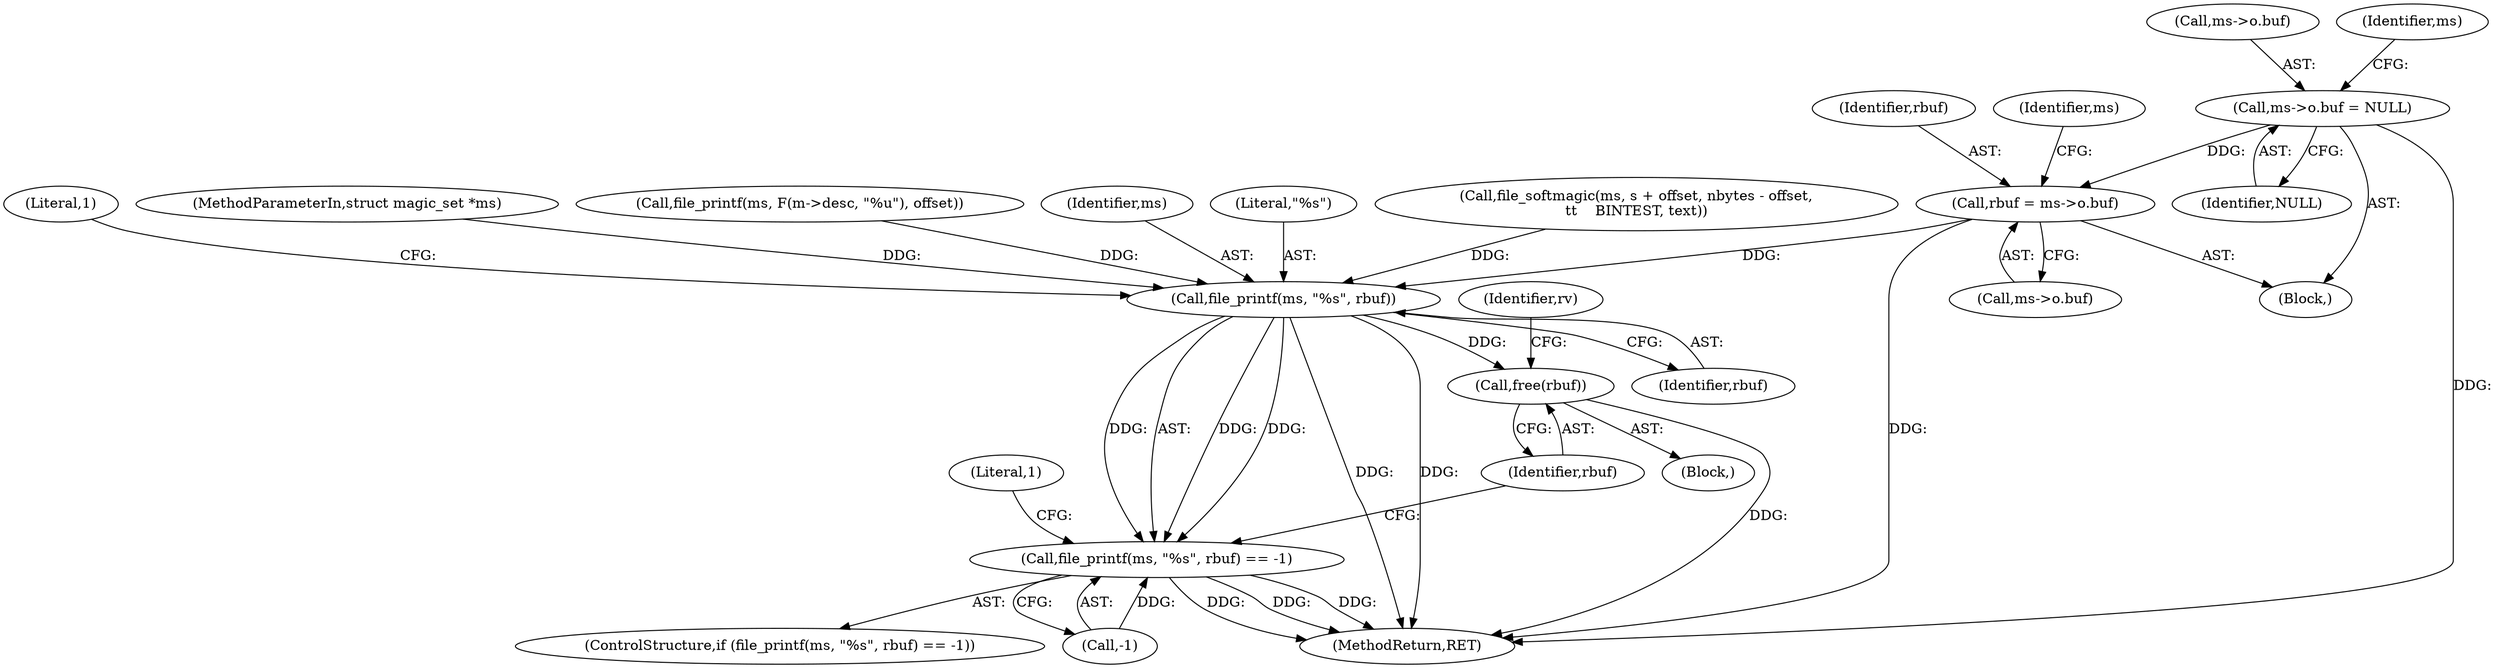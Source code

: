 digraph "0_file_447558595a3650db2886cd2f416ad0beba965801@pointer" {
"1002528" [label="(Call,rbuf = ms->o.buf)"];
"1002491" [label="(Call,ms->o.buf = NULL)"];
"1002579" [label="(Call,file_printf(ms, \"%s\", rbuf))"];
"1002578" [label="(Call,file_printf(ms, \"%s\", rbuf) == -1)"];
"1002588" [label="(Call,free(rbuf))"];
"1002578" [label="(Call,file_printf(ms, \"%s\", rbuf) == -1)"];
"1002591" [label="(Identifier,rv)"];
"1002589" [label="(Identifier,rbuf)"];
"1002538" [label="(Identifier,ms)"];
"1002491" [label="(Call,ms->o.buf = NULL)"];
"1002584" [label="(Literal,1)"];
"1000103" [label="(MethodParameterIn,struct magic_set *ms)"];
"1002529" [label="(Identifier,rbuf)"];
"1002564" [label="(Call,file_printf(ms, F(m->desc, \"%u\"), offset))"];
"1002492" [label="(Call,ms->o.buf)"];
"1002580" [label="(Identifier,ms)"];
"1002587" [label="(Literal,1)"];
"1002500" [label="(Identifier,ms)"];
"1002581" [label="(Literal,\"%s\")"];
"1002577" [label="(ControlStructure,if (file_printf(ms, \"%s\", rbuf) == -1))"];
"1002551" [label="(Block,)"];
"1002530" [label="(Call,ms->o.buf)"];
"1002713" [label="(MethodReturn,RET)"];
"1002497" [label="(Identifier,NULL)"];
"1002505" [label="(Call,file_softmagic(ms, s + offset, nbytes - offset,\n\t\t    BINTEST, text))"];
"1002588" [label="(Call,free(rbuf))"];
"1002579" [label="(Call,file_printf(ms, \"%s\", rbuf))"];
"1002394" [label="(Block,)"];
"1002528" [label="(Call,rbuf = ms->o.buf)"];
"1002582" [label="(Identifier,rbuf)"];
"1002583" [label="(Call,-1)"];
"1002528" -> "1002394"  [label="AST: "];
"1002528" -> "1002530"  [label="CFG: "];
"1002529" -> "1002528"  [label="AST: "];
"1002530" -> "1002528"  [label="AST: "];
"1002538" -> "1002528"  [label="CFG: "];
"1002528" -> "1002713"  [label="DDG: "];
"1002491" -> "1002528"  [label="DDG: "];
"1002528" -> "1002579"  [label="DDG: "];
"1002491" -> "1002394"  [label="AST: "];
"1002491" -> "1002497"  [label="CFG: "];
"1002492" -> "1002491"  [label="AST: "];
"1002497" -> "1002491"  [label="AST: "];
"1002500" -> "1002491"  [label="CFG: "];
"1002491" -> "1002713"  [label="DDG: "];
"1002579" -> "1002578"  [label="AST: "];
"1002579" -> "1002582"  [label="CFG: "];
"1002580" -> "1002579"  [label="AST: "];
"1002581" -> "1002579"  [label="AST: "];
"1002582" -> "1002579"  [label="AST: "];
"1002584" -> "1002579"  [label="CFG: "];
"1002579" -> "1002713"  [label="DDG: "];
"1002579" -> "1002713"  [label="DDG: "];
"1002579" -> "1002578"  [label="DDG: "];
"1002579" -> "1002578"  [label="DDG: "];
"1002579" -> "1002578"  [label="DDG: "];
"1002564" -> "1002579"  [label="DDG: "];
"1002505" -> "1002579"  [label="DDG: "];
"1000103" -> "1002579"  [label="DDG: "];
"1002579" -> "1002588"  [label="DDG: "];
"1002578" -> "1002577"  [label="AST: "];
"1002578" -> "1002583"  [label="CFG: "];
"1002583" -> "1002578"  [label="AST: "];
"1002587" -> "1002578"  [label="CFG: "];
"1002589" -> "1002578"  [label="CFG: "];
"1002578" -> "1002713"  [label="DDG: "];
"1002578" -> "1002713"  [label="DDG: "];
"1002578" -> "1002713"  [label="DDG: "];
"1002583" -> "1002578"  [label="DDG: "];
"1002588" -> "1002551"  [label="AST: "];
"1002588" -> "1002589"  [label="CFG: "];
"1002589" -> "1002588"  [label="AST: "];
"1002591" -> "1002588"  [label="CFG: "];
"1002588" -> "1002713"  [label="DDG: "];
}
